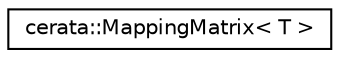 digraph "Graphical Class Hierarchy"
{
 // LATEX_PDF_SIZE
  edge [fontname="Helvetica",fontsize="10",labelfontname="Helvetica",labelfontsize="10"];
  node [fontname="Helvetica",fontsize="10",shape=record];
  rankdir="LR";
  Node0 [label="cerata::MappingMatrix\< T \>",height=0.2,width=0.4,color="black", fillcolor="white", style="filled",URL="$classcerata_1_1_mapping_matrix.html",tooltip="A matrix used for TypeMapper."];
}
